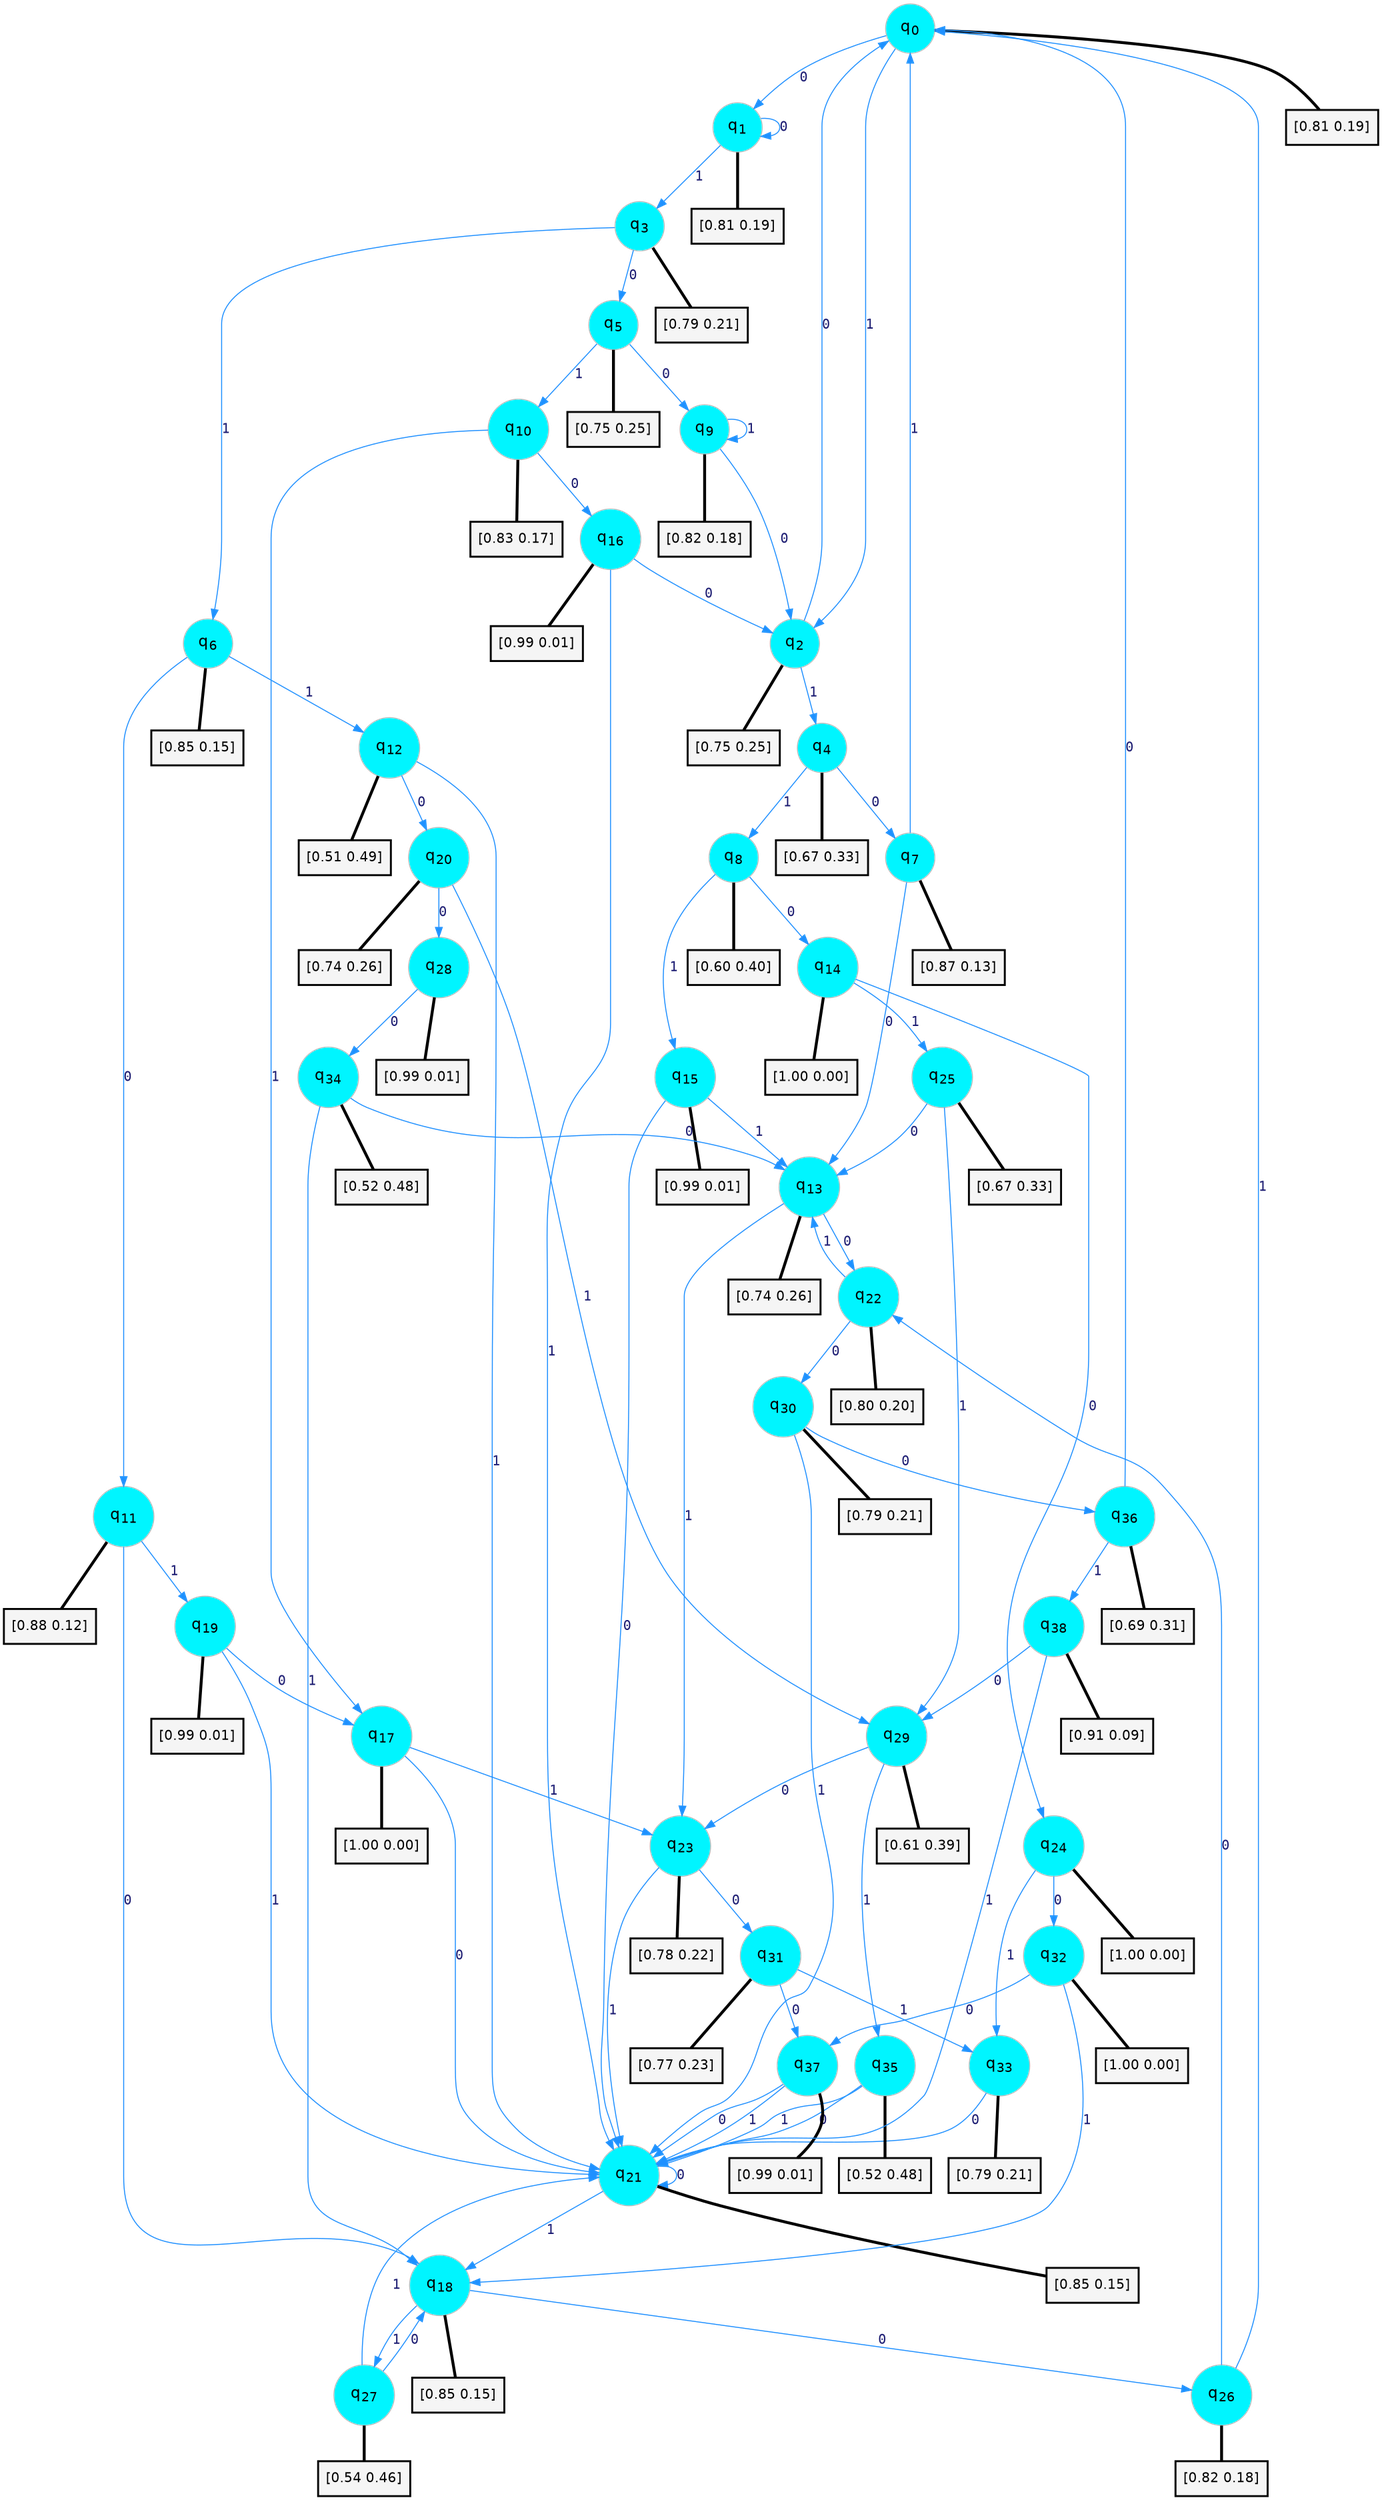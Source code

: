 digraph G {
graph [
bgcolor=transparent, dpi=300, rankdir=TD, size="40,25"];
node [
color=gray, fillcolor=turquoise1, fontcolor=black, fontname=Helvetica, fontsize=16, fontweight=bold, shape=circle, style=filled];
edge [
arrowsize=1, color=dodgerblue1, fontcolor=midnightblue, fontname=courier, fontweight=bold, penwidth=1, style=solid, weight=20];
0[label=<q<SUB>0</SUB>>];
1[label=<q<SUB>1</SUB>>];
2[label=<q<SUB>2</SUB>>];
3[label=<q<SUB>3</SUB>>];
4[label=<q<SUB>4</SUB>>];
5[label=<q<SUB>5</SUB>>];
6[label=<q<SUB>6</SUB>>];
7[label=<q<SUB>7</SUB>>];
8[label=<q<SUB>8</SUB>>];
9[label=<q<SUB>9</SUB>>];
10[label=<q<SUB>10</SUB>>];
11[label=<q<SUB>11</SUB>>];
12[label=<q<SUB>12</SUB>>];
13[label=<q<SUB>13</SUB>>];
14[label=<q<SUB>14</SUB>>];
15[label=<q<SUB>15</SUB>>];
16[label=<q<SUB>16</SUB>>];
17[label=<q<SUB>17</SUB>>];
18[label=<q<SUB>18</SUB>>];
19[label=<q<SUB>19</SUB>>];
20[label=<q<SUB>20</SUB>>];
21[label=<q<SUB>21</SUB>>];
22[label=<q<SUB>22</SUB>>];
23[label=<q<SUB>23</SUB>>];
24[label=<q<SUB>24</SUB>>];
25[label=<q<SUB>25</SUB>>];
26[label=<q<SUB>26</SUB>>];
27[label=<q<SUB>27</SUB>>];
28[label=<q<SUB>28</SUB>>];
29[label=<q<SUB>29</SUB>>];
30[label=<q<SUB>30</SUB>>];
31[label=<q<SUB>31</SUB>>];
32[label=<q<SUB>32</SUB>>];
33[label=<q<SUB>33</SUB>>];
34[label=<q<SUB>34</SUB>>];
35[label=<q<SUB>35</SUB>>];
36[label=<q<SUB>36</SUB>>];
37[label=<q<SUB>37</SUB>>];
38[label=<q<SUB>38</SUB>>];
39[label="[0.81 0.19]", shape=box,fontcolor=black, fontname=Helvetica, fontsize=14, penwidth=2, fillcolor=whitesmoke,color=black];
40[label="[0.81 0.19]", shape=box,fontcolor=black, fontname=Helvetica, fontsize=14, penwidth=2, fillcolor=whitesmoke,color=black];
41[label="[0.75 0.25]", shape=box,fontcolor=black, fontname=Helvetica, fontsize=14, penwidth=2, fillcolor=whitesmoke,color=black];
42[label="[0.79 0.21]", shape=box,fontcolor=black, fontname=Helvetica, fontsize=14, penwidth=2, fillcolor=whitesmoke,color=black];
43[label="[0.67 0.33]", shape=box,fontcolor=black, fontname=Helvetica, fontsize=14, penwidth=2, fillcolor=whitesmoke,color=black];
44[label="[0.75 0.25]", shape=box,fontcolor=black, fontname=Helvetica, fontsize=14, penwidth=2, fillcolor=whitesmoke,color=black];
45[label="[0.85 0.15]", shape=box,fontcolor=black, fontname=Helvetica, fontsize=14, penwidth=2, fillcolor=whitesmoke,color=black];
46[label="[0.87 0.13]", shape=box,fontcolor=black, fontname=Helvetica, fontsize=14, penwidth=2, fillcolor=whitesmoke,color=black];
47[label="[0.60 0.40]", shape=box,fontcolor=black, fontname=Helvetica, fontsize=14, penwidth=2, fillcolor=whitesmoke,color=black];
48[label="[0.82 0.18]", shape=box,fontcolor=black, fontname=Helvetica, fontsize=14, penwidth=2, fillcolor=whitesmoke,color=black];
49[label="[0.83 0.17]", shape=box,fontcolor=black, fontname=Helvetica, fontsize=14, penwidth=2, fillcolor=whitesmoke,color=black];
50[label="[0.88 0.12]", shape=box,fontcolor=black, fontname=Helvetica, fontsize=14, penwidth=2, fillcolor=whitesmoke,color=black];
51[label="[0.51 0.49]", shape=box,fontcolor=black, fontname=Helvetica, fontsize=14, penwidth=2, fillcolor=whitesmoke,color=black];
52[label="[0.74 0.26]", shape=box,fontcolor=black, fontname=Helvetica, fontsize=14, penwidth=2, fillcolor=whitesmoke,color=black];
53[label="[1.00 0.00]", shape=box,fontcolor=black, fontname=Helvetica, fontsize=14, penwidth=2, fillcolor=whitesmoke,color=black];
54[label="[0.99 0.01]", shape=box,fontcolor=black, fontname=Helvetica, fontsize=14, penwidth=2, fillcolor=whitesmoke,color=black];
55[label="[0.99 0.01]", shape=box,fontcolor=black, fontname=Helvetica, fontsize=14, penwidth=2, fillcolor=whitesmoke,color=black];
56[label="[1.00 0.00]", shape=box,fontcolor=black, fontname=Helvetica, fontsize=14, penwidth=2, fillcolor=whitesmoke,color=black];
57[label="[0.85 0.15]", shape=box,fontcolor=black, fontname=Helvetica, fontsize=14, penwidth=2, fillcolor=whitesmoke,color=black];
58[label="[0.99 0.01]", shape=box,fontcolor=black, fontname=Helvetica, fontsize=14, penwidth=2, fillcolor=whitesmoke,color=black];
59[label="[0.74 0.26]", shape=box,fontcolor=black, fontname=Helvetica, fontsize=14, penwidth=2, fillcolor=whitesmoke,color=black];
60[label="[0.85 0.15]", shape=box,fontcolor=black, fontname=Helvetica, fontsize=14, penwidth=2, fillcolor=whitesmoke,color=black];
61[label="[0.80 0.20]", shape=box,fontcolor=black, fontname=Helvetica, fontsize=14, penwidth=2, fillcolor=whitesmoke,color=black];
62[label="[0.78 0.22]", shape=box,fontcolor=black, fontname=Helvetica, fontsize=14, penwidth=2, fillcolor=whitesmoke,color=black];
63[label="[1.00 0.00]", shape=box,fontcolor=black, fontname=Helvetica, fontsize=14, penwidth=2, fillcolor=whitesmoke,color=black];
64[label="[0.67 0.33]", shape=box,fontcolor=black, fontname=Helvetica, fontsize=14, penwidth=2, fillcolor=whitesmoke,color=black];
65[label="[0.82 0.18]", shape=box,fontcolor=black, fontname=Helvetica, fontsize=14, penwidth=2, fillcolor=whitesmoke,color=black];
66[label="[0.54 0.46]", shape=box,fontcolor=black, fontname=Helvetica, fontsize=14, penwidth=2, fillcolor=whitesmoke,color=black];
67[label="[0.99 0.01]", shape=box,fontcolor=black, fontname=Helvetica, fontsize=14, penwidth=2, fillcolor=whitesmoke,color=black];
68[label="[0.61 0.39]", shape=box,fontcolor=black, fontname=Helvetica, fontsize=14, penwidth=2, fillcolor=whitesmoke,color=black];
69[label="[0.79 0.21]", shape=box,fontcolor=black, fontname=Helvetica, fontsize=14, penwidth=2, fillcolor=whitesmoke,color=black];
70[label="[0.77 0.23]", shape=box,fontcolor=black, fontname=Helvetica, fontsize=14, penwidth=2, fillcolor=whitesmoke,color=black];
71[label="[1.00 0.00]", shape=box,fontcolor=black, fontname=Helvetica, fontsize=14, penwidth=2, fillcolor=whitesmoke,color=black];
72[label="[0.79 0.21]", shape=box,fontcolor=black, fontname=Helvetica, fontsize=14, penwidth=2, fillcolor=whitesmoke,color=black];
73[label="[0.52 0.48]", shape=box,fontcolor=black, fontname=Helvetica, fontsize=14, penwidth=2, fillcolor=whitesmoke,color=black];
74[label="[0.52 0.48]", shape=box,fontcolor=black, fontname=Helvetica, fontsize=14, penwidth=2, fillcolor=whitesmoke,color=black];
75[label="[0.69 0.31]", shape=box,fontcolor=black, fontname=Helvetica, fontsize=14, penwidth=2, fillcolor=whitesmoke,color=black];
76[label="[0.99 0.01]", shape=box,fontcolor=black, fontname=Helvetica, fontsize=14, penwidth=2, fillcolor=whitesmoke,color=black];
77[label="[0.91 0.09]", shape=box,fontcolor=black, fontname=Helvetica, fontsize=14, penwidth=2, fillcolor=whitesmoke,color=black];
0->1 [label=0];
0->2 [label=1];
0->39 [arrowhead=none, penwidth=3,color=black];
1->1 [label=0];
1->3 [label=1];
1->40 [arrowhead=none, penwidth=3,color=black];
2->0 [label=0];
2->4 [label=1];
2->41 [arrowhead=none, penwidth=3,color=black];
3->5 [label=0];
3->6 [label=1];
3->42 [arrowhead=none, penwidth=3,color=black];
4->7 [label=0];
4->8 [label=1];
4->43 [arrowhead=none, penwidth=3,color=black];
5->9 [label=0];
5->10 [label=1];
5->44 [arrowhead=none, penwidth=3,color=black];
6->11 [label=0];
6->12 [label=1];
6->45 [arrowhead=none, penwidth=3,color=black];
7->13 [label=0];
7->0 [label=1];
7->46 [arrowhead=none, penwidth=3,color=black];
8->14 [label=0];
8->15 [label=1];
8->47 [arrowhead=none, penwidth=3,color=black];
9->2 [label=0];
9->9 [label=1];
9->48 [arrowhead=none, penwidth=3,color=black];
10->16 [label=0];
10->17 [label=1];
10->49 [arrowhead=none, penwidth=3,color=black];
11->18 [label=0];
11->19 [label=1];
11->50 [arrowhead=none, penwidth=3,color=black];
12->20 [label=0];
12->21 [label=1];
12->51 [arrowhead=none, penwidth=3,color=black];
13->22 [label=0];
13->23 [label=1];
13->52 [arrowhead=none, penwidth=3,color=black];
14->24 [label=0];
14->25 [label=1];
14->53 [arrowhead=none, penwidth=3,color=black];
15->21 [label=0];
15->13 [label=1];
15->54 [arrowhead=none, penwidth=3,color=black];
16->2 [label=0];
16->21 [label=1];
16->55 [arrowhead=none, penwidth=3,color=black];
17->21 [label=0];
17->23 [label=1];
17->56 [arrowhead=none, penwidth=3,color=black];
18->26 [label=0];
18->27 [label=1];
18->57 [arrowhead=none, penwidth=3,color=black];
19->17 [label=0];
19->21 [label=1];
19->58 [arrowhead=none, penwidth=3,color=black];
20->28 [label=0];
20->29 [label=1];
20->59 [arrowhead=none, penwidth=3,color=black];
21->21 [label=0];
21->18 [label=1];
21->60 [arrowhead=none, penwidth=3,color=black];
22->30 [label=0];
22->13 [label=1];
22->61 [arrowhead=none, penwidth=3,color=black];
23->31 [label=0];
23->21 [label=1];
23->62 [arrowhead=none, penwidth=3,color=black];
24->32 [label=0];
24->33 [label=1];
24->63 [arrowhead=none, penwidth=3,color=black];
25->13 [label=0];
25->29 [label=1];
25->64 [arrowhead=none, penwidth=3,color=black];
26->22 [label=0];
26->0 [label=1];
26->65 [arrowhead=none, penwidth=3,color=black];
27->18 [label=0];
27->21 [label=1];
27->66 [arrowhead=none, penwidth=3,color=black];
28->34 [label=0];
28->67 [arrowhead=none, penwidth=3,color=black];
29->23 [label=0];
29->35 [label=1];
29->68 [arrowhead=none, penwidth=3,color=black];
30->36 [label=0];
30->21 [label=1];
30->69 [arrowhead=none, penwidth=3,color=black];
31->37 [label=0];
31->33 [label=1];
31->70 [arrowhead=none, penwidth=3,color=black];
32->37 [label=0];
32->18 [label=1];
32->71 [arrowhead=none, penwidth=3,color=black];
33->21 [label=0];
33->72 [arrowhead=none, penwidth=3,color=black];
34->13 [label=0];
34->18 [label=1];
34->73 [arrowhead=none, penwidth=3,color=black];
35->21 [label=0];
35->21 [label=1];
35->74 [arrowhead=none, penwidth=3,color=black];
36->0 [label=0];
36->38 [label=1];
36->75 [arrowhead=none, penwidth=3,color=black];
37->21 [label=0];
37->21 [label=1];
37->76 [arrowhead=none, penwidth=3,color=black];
38->29 [label=0];
38->21 [label=1];
38->77 [arrowhead=none, penwidth=3,color=black];
}

